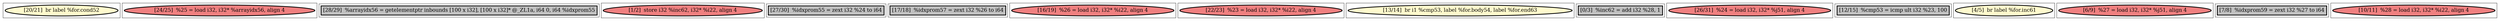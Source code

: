 
digraph G {





subgraph cluster15 {


node1198 [penwidth=3.0,fontsize=20,fillcolor=lemonchiffon,label="[20/21]  br label %for.cond52",shape=ellipse,style=filled ]



}

subgraph cluster13 {


node1196 [penwidth=3.0,fontsize=20,fillcolor=lightcoral,label="[24/25]  %25 = load i32, i32* %arrayidx56, align 4",shape=ellipse,style=filled ]



}

subgraph cluster11 {


node1194 [penwidth=3.0,fontsize=20,fillcolor=grey,label="[28/29]  %arrayidx56 = getelementptr inbounds [100 x i32], [100 x i32]* @_ZL1a, i64 0, i64 %idxprom55",shape=rectangle,style=filled ]



}

subgraph cluster10 {


node1193 [penwidth=3.0,fontsize=20,fillcolor=lightcoral,label="[1/2]  store i32 %inc62, i32* %i22, align 4",shape=ellipse,style=filled ]



}

subgraph cluster9 {


node1192 [penwidth=3.0,fontsize=20,fillcolor=grey,label="[27/30]  %idxprom55 = zext i32 %24 to i64",shape=rectangle,style=filled ]



}

subgraph cluster8 {


node1191 [penwidth=3.0,fontsize=20,fillcolor=grey,label="[17/18]  %idxprom57 = zext i32 %26 to i64",shape=rectangle,style=filled ]



}

subgraph cluster7 {


node1190 [penwidth=3.0,fontsize=20,fillcolor=lightcoral,label="[16/19]  %26 = load i32, i32* %i22, align 4",shape=ellipse,style=filled ]



}

subgraph cluster14 {


node1197 [penwidth=3.0,fontsize=20,fillcolor=lightcoral,label="[22/23]  %23 = load i32, i32* %i22, align 4",shape=ellipse,style=filled ]



}

subgraph cluster6 {


node1189 [penwidth=3.0,fontsize=20,fillcolor=lemonchiffon,label="[13/14]  br i1 %cmp53, label %for.body54, label %for.end63",shape=ellipse,style=filled ]



}

subgraph cluster0 {


node1183 [penwidth=3.0,fontsize=20,fillcolor=grey,label="[0/3]  %inc62 = add i32 %28, 1",shape=rectangle,style=filled ]



}

subgraph cluster12 {


node1195 [penwidth=3.0,fontsize=20,fillcolor=lightcoral,label="[26/31]  %24 = load i32, i32* %j51, align 4",shape=ellipse,style=filled ]



}

subgraph cluster5 {


node1188 [penwidth=3.0,fontsize=20,fillcolor=grey,label="[12/15]  %cmp53 = icmp ult i32 %23, 100",shape=rectangle,style=filled ]



}

subgraph cluster1 {


node1184 [penwidth=3.0,fontsize=20,fillcolor=lemonchiffon,label="[4/5]  br label %for.inc61",shape=ellipse,style=filled ]



}

subgraph cluster2 {


node1185 [penwidth=3.0,fontsize=20,fillcolor=lightcoral,label="[6/9]  %27 = load i32, i32* %j51, align 4",shape=ellipse,style=filled ]



}

subgraph cluster3 {


node1186 [penwidth=3.0,fontsize=20,fillcolor=grey,label="[7/8]  %idxprom59 = zext i32 %27 to i64",shape=rectangle,style=filled ]



}

subgraph cluster4 {


node1187 [penwidth=3.0,fontsize=20,fillcolor=lightcoral,label="[10/11]  %28 = load i32, i32* %i22, align 4",shape=ellipse,style=filled ]



}

}
